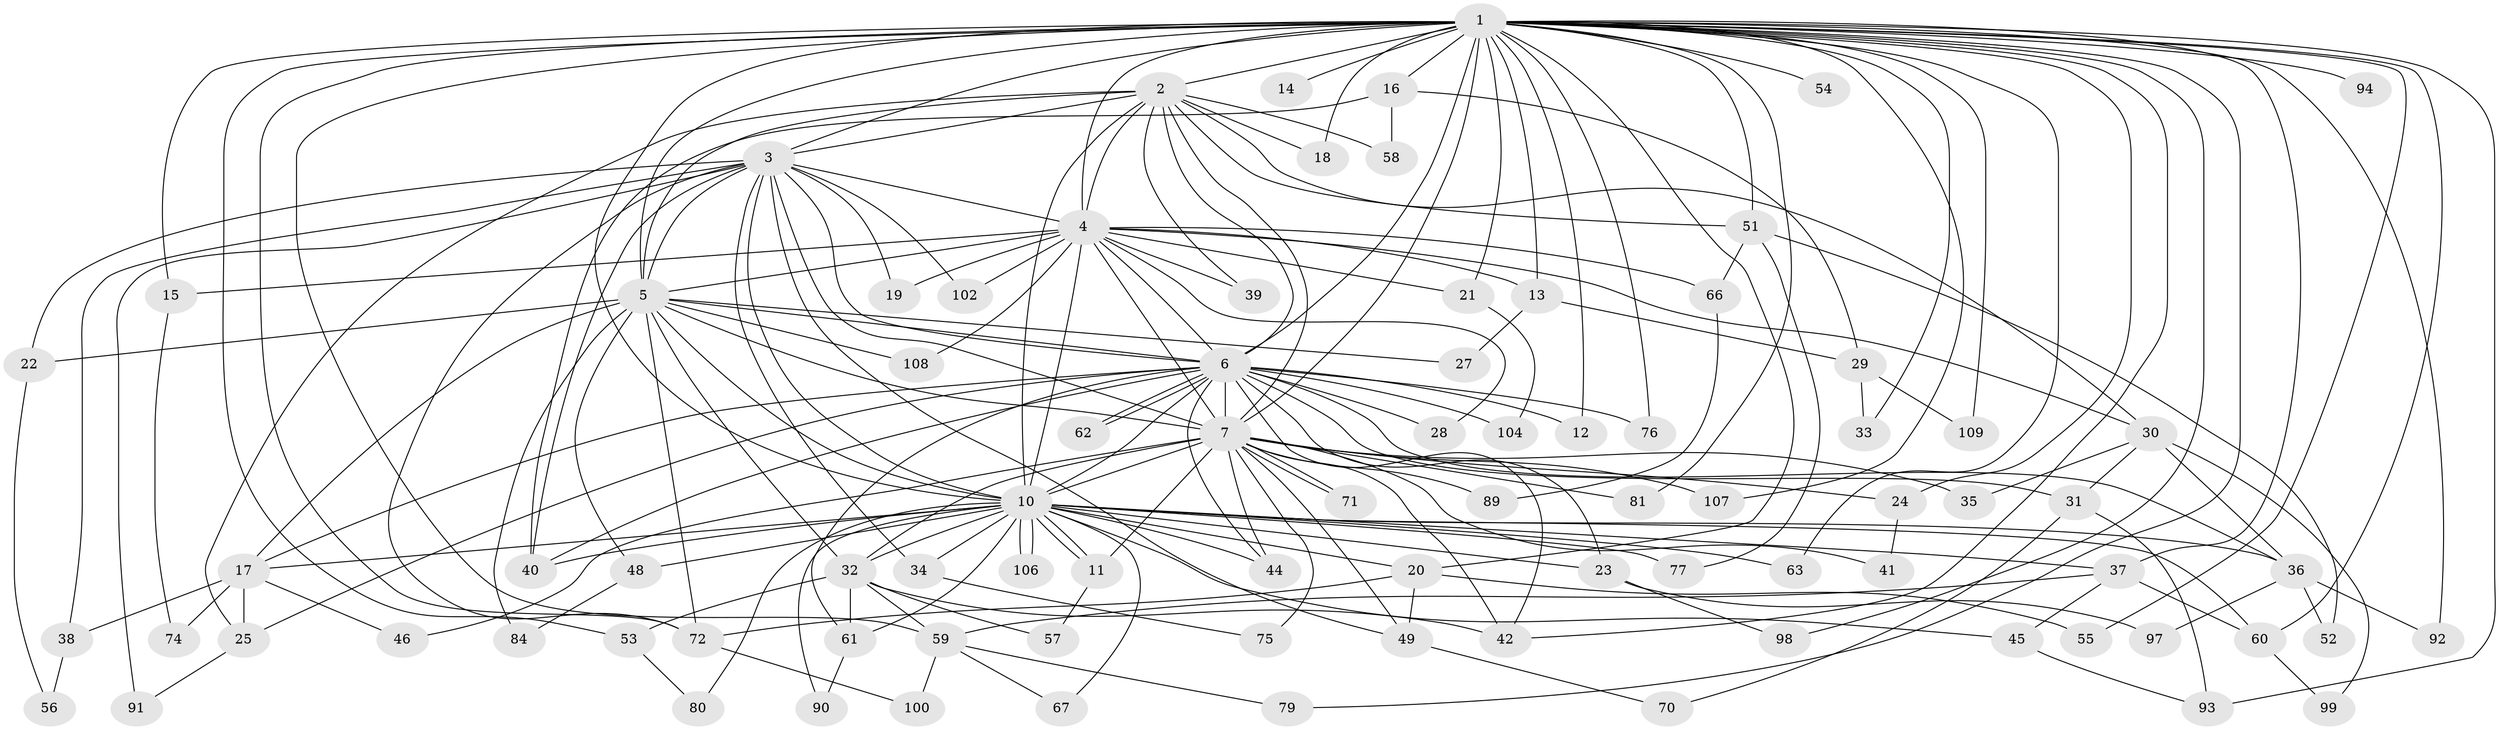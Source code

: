// Generated by graph-tools (version 1.1) at 2025/23/03/03/25 07:23:42]
// undirected, 86 vertices, 197 edges
graph export_dot {
graph [start="1"]
  node [color=gray90,style=filled];
  1 [super="+9"];
  2 [super="+26"];
  3 [super="+103"];
  4 [super="+83"];
  5 [super="+96"];
  6 [super="+8"];
  7 [super="+68"];
  10 [super="+50"];
  11 [super="+65"];
  12;
  13;
  14;
  15;
  16 [super="+101"];
  17 [super="+43"];
  18 [super="+82"];
  19;
  20;
  21;
  22;
  23;
  24;
  25 [super="+64"];
  27;
  28;
  29;
  30;
  31;
  32 [super="+47"];
  33;
  34;
  35;
  36 [super="+73"];
  37;
  38;
  39;
  40 [super="+86"];
  41;
  42 [super="+87"];
  44;
  45;
  46;
  48;
  49 [super="+88"];
  51;
  52;
  53;
  54;
  55;
  56;
  57;
  58;
  59 [super="+69"];
  60 [super="+78"];
  61 [super="+85"];
  62;
  63;
  66;
  67;
  70;
  71;
  72 [super="+95"];
  74;
  75;
  76;
  77;
  79;
  80;
  81;
  84;
  89;
  90;
  91;
  92;
  93 [super="+105"];
  94;
  97;
  98;
  99;
  100;
  102;
  104;
  106;
  107;
  108;
  109;
  1 -- 2 [weight=2];
  1 -- 3 [weight=2];
  1 -- 4 [weight=2];
  1 -- 5 [weight=2];
  1 -- 6 [weight=4];
  1 -- 7 [weight=2];
  1 -- 10 [weight=2];
  1 -- 12;
  1 -- 13;
  1 -- 14 [weight=2];
  1 -- 15;
  1 -- 16 [weight=2];
  1 -- 20;
  1 -- 21 [weight=2];
  1 -- 51;
  1 -- 53;
  1 -- 63;
  1 -- 72;
  1 -- 76;
  1 -- 79;
  1 -- 81;
  1 -- 92;
  1 -- 93;
  1 -- 94 [weight=2];
  1 -- 107;
  1 -- 18 [weight=2];
  1 -- 24;
  1 -- 33;
  1 -- 98;
  1 -- 37;
  1 -- 42;
  1 -- 109;
  1 -- 54;
  1 -- 55;
  1 -- 59;
  1 -- 60;
  2 -- 3;
  2 -- 4;
  2 -- 5;
  2 -- 6 [weight=3];
  2 -- 7;
  2 -- 10;
  2 -- 18;
  2 -- 30;
  2 -- 39;
  2 -- 51;
  2 -- 58;
  2 -- 25;
  3 -- 4;
  3 -- 5;
  3 -- 6 [weight=2];
  3 -- 7;
  3 -- 10 [weight=2];
  3 -- 19;
  3 -- 22;
  3 -- 34;
  3 -- 38;
  3 -- 40;
  3 -- 49;
  3 -- 91;
  3 -- 102;
  3 -- 72;
  4 -- 5;
  4 -- 6 [weight=2];
  4 -- 7;
  4 -- 10;
  4 -- 13;
  4 -- 15;
  4 -- 19;
  4 -- 28;
  4 -- 30;
  4 -- 39;
  4 -- 66;
  4 -- 102;
  4 -- 108;
  4 -- 21;
  5 -- 6 [weight=2];
  5 -- 7;
  5 -- 10;
  5 -- 17;
  5 -- 22;
  5 -- 27;
  5 -- 48;
  5 -- 84;
  5 -- 108;
  5 -- 32;
  5 -- 72;
  6 -- 7 [weight=2];
  6 -- 10 [weight=2];
  6 -- 25;
  6 -- 31;
  6 -- 62;
  6 -- 62;
  6 -- 104;
  6 -- 12;
  6 -- 76;
  6 -- 17;
  6 -- 23;
  6 -- 28;
  6 -- 44;
  6 -- 42;
  6 -- 36;
  6 -- 61;
  6 -- 40;
  7 -- 10;
  7 -- 24;
  7 -- 32;
  7 -- 35;
  7 -- 41;
  7 -- 42;
  7 -- 46;
  7 -- 49;
  7 -- 71;
  7 -- 71;
  7 -- 89;
  7 -- 81;
  7 -- 75;
  7 -- 107;
  7 -- 44;
  7 -- 11;
  10 -- 11;
  10 -- 11;
  10 -- 20;
  10 -- 23;
  10 -- 32;
  10 -- 34;
  10 -- 36;
  10 -- 37;
  10 -- 40;
  10 -- 44;
  10 -- 45;
  10 -- 48;
  10 -- 60;
  10 -- 61;
  10 -- 63;
  10 -- 67;
  10 -- 77;
  10 -- 90;
  10 -- 106;
  10 -- 106;
  10 -- 80;
  10 -- 17;
  11 -- 57;
  13 -- 27;
  13 -- 29;
  15 -- 74;
  16 -- 29;
  16 -- 58;
  16 -- 40;
  17 -- 25;
  17 -- 38;
  17 -- 46;
  17 -- 74;
  20 -- 55;
  20 -- 72;
  20 -- 49;
  21 -- 104;
  22 -- 56;
  23 -- 97;
  23 -- 98;
  24 -- 41;
  25 -- 91;
  29 -- 33;
  29 -- 109;
  30 -- 31;
  30 -- 35;
  30 -- 36;
  30 -- 99;
  31 -- 70;
  31 -- 93;
  32 -- 53;
  32 -- 57;
  32 -- 59;
  32 -- 61;
  32 -- 42;
  34 -- 75;
  36 -- 52;
  36 -- 97;
  36 -- 92;
  37 -- 45;
  37 -- 59;
  37 -- 60;
  38 -- 56;
  45 -- 93;
  48 -- 84;
  49 -- 70;
  51 -- 52;
  51 -- 66;
  51 -- 77;
  53 -- 80;
  59 -- 67;
  59 -- 100;
  59 -- 79;
  60 -- 99;
  61 -- 90;
  66 -- 89;
  72 -- 100;
}
